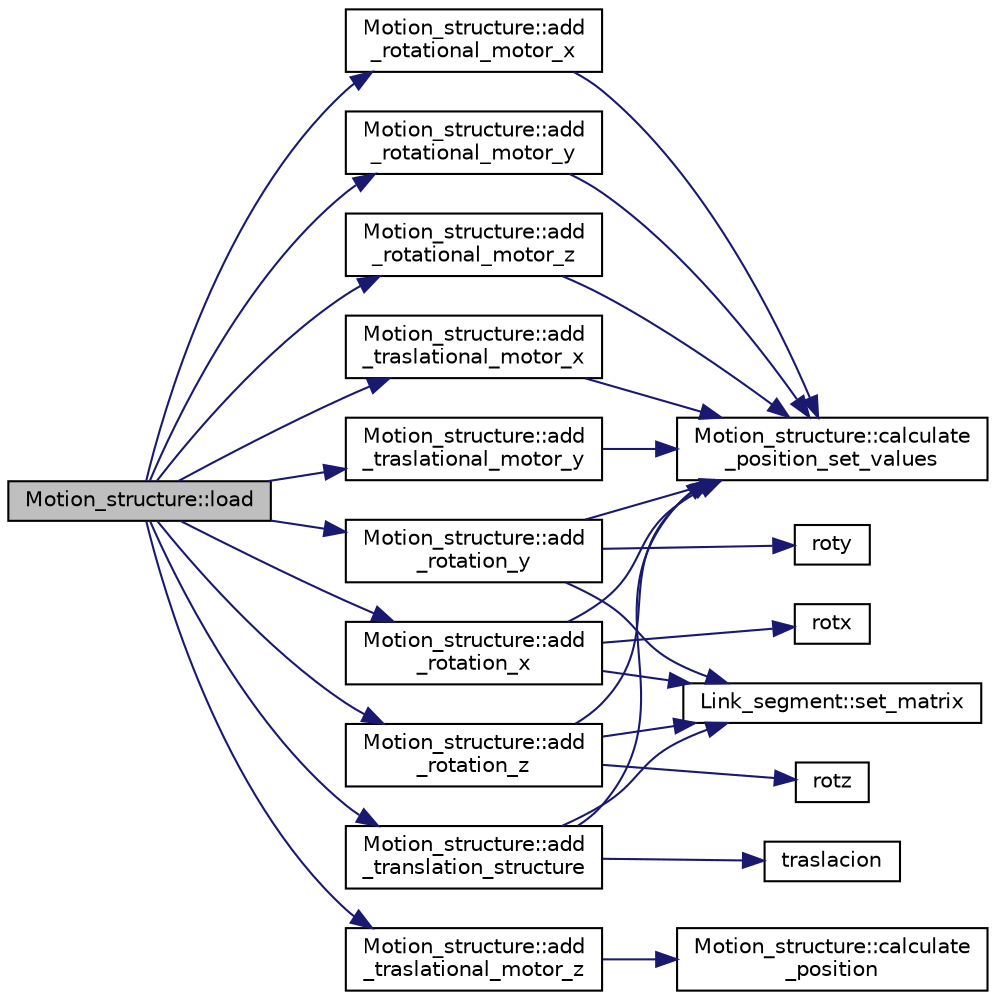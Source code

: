 digraph "Motion_structure::load"
{
  edge [fontname="Helvetica",fontsize="10",labelfontname="Helvetica",labelfontsize="10"];
  node [fontname="Helvetica",fontsize="10",shape=record];
  rankdir="LR";
  Node1 [label="Motion_structure::load",height=0.2,width=0.4,color="black", fillcolor="grey75", style="filled" fontcolor="black"];
  Node1 -> Node2 [color="midnightblue",fontsize="10",style="solid"];
  Node2 [label="Motion_structure::add\l_rotational_motor_x",height=0.2,width=0.4,color="black", fillcolor="white", style="filled",URL="$class_motion__structure.html#ac3d1406488b0806b88d9408c1a9fe12b"];
  Node2 -> Node3 [color="midnightblue",fontsize="10",style="solid"];
  Node3 [label="Motion_structure::calculate\l_position_set_values",height=0.2,width=0.4,color="black", fillcolor="white", style="filled",URL="$class_motion__structure.html#af3914223e9464c84fa894f2674604cff"];
  Node1 -> Node4 [color="midnightblue",fontsize="10",style="solid"];
  Node4 [label="Motion_structure::add\l_rotational_motor_y",height=0.2,width=0.4,color="black", fillcolor="white", style="filled",URL="$class_motion__structure.html#a7db25e8dc40c5a5fb8b91869a246b496"];
  Node4 -> Node3 [color="midnightblue",fontsize="10",style="solid"];
  Node1 -> Node5 [color="midnightblue",fontsize="10",style="solid"];
  Node5 [label="Motion_structure::add\l_rotational_motor_z",height=0.2,width=0.4,color="black", fillcolor="white", style="filled",URL="$class_motion__structure.html#af902c8a035766f08b41810fb495050f8"];
  Node5 -> Node3 [color="midnightblue",fontsize="10",style="solid"];
  Node1 -> Node6 [color="midnightblue",fontsize="10",style="solid"];
  Node6 [label="Motion_structure::add\l_traslational_motor_x",height=0.2,width=0.4,color="black", fillcolor="white", style="filled",URL="$class_motion__structure.html#a030fd7bc101347f360181619b0b71e3f"];
  Node6 -> Node3 [color="midnightblue",fontsize="10",style="solid"];
  Node1 -> Node7 [color="midnightblue",fontsize="10",style="solid"];
  Node7 [label="Motion_structure::add\l_traslational_motor_y",height=0.2,width=0.4,color="black", fillcolor="white", style="filled",URL="$class_motion__structure.html#aea04a057f109e87267fc49b46e464c42"];
  Node7 -> Node3 [color="midnightblue",fontsize="10",style="solid"];
  Node1 -> Node8 [color="midnightblue",fontsize="10",style="solid"];
  Node8 [label="Motion_structure::add\l_traslational_motor_z",height=0.2,width=0.4,color="black", fillcolor="white", style="filled",URL="$class_motion__structure.html#a071221988f557f8cf8fdc2c8e2df3398"];
  Node8 -> Node9 [color="midnightblue",fontsize="10",style="solid"];
  Node9 [label="Motion_structure::calculate\l_position",height=0.2,width=0.4,color="black", fillcolor="white", style="filled",URL="$class_motion__structure.html#abcf3119a5953ab08bf4f5ea1c4716399"];
  Node1 -> Node10 [color="midnightblue",fontsize="10",style="solid"];
  Node10 [label="Motion_structure::add\l_rotation_x",height=0.2,width=0.4,color="black", fillcolor="white", style="filled",URL="$class_motion__structure.html#aedd08d7f7fab858ad15f4bc0d265b4d5"];
  Node10 -> Node11 [color="midnightblue",fontsize="10",style="solid"];
  Node11 [label="Link_segment::set_matrix",height=0.2,width=0.4,color="black", fillcolor="white", style="filled",URL="$class_link__segment.html#adf6d3d729ec4cc4422f8a4b0550cdcd5",tooltip="Se le asigna la matriz de rotación al segmento. "];
  Node10 -> Node12 [color="midnightblue",fontsize="10",style="solid"];
  Node12 [label="rotx",height=0.2,width=0.4,color="black", fillcolor="white", style="filled",URL="$cinematica_8hpp.html#a2263d84fe00fce29bad904b5b069d2ab",tooltip="rotx(double x) Es una matriz de rotacion en el eje x que puede ser estudiada bajo el tópico matrices ..."];
  Node10 -> Node3 [color="midnightblue",fontsize="10",style="solid"];
  Node1 -> Node13 [color="midnightblue",fontsize="10",style="solid"];
  Node13 [label="Motion_structure::add\l_rotation_y",height=0.2,width=0.4,color="black", fillcolor="white", style="filled",URL="$class_motion__structure.html#afc92a8d88281379658186f100412e0ae"];
  Node13 -> Node11 [color="midnightblue",fontsize="10",style="solid"];
  Node13 -> Node14 [color="midnightblue",fontsize="10",style="solid"];
  Node14 [label="roty",height=0.2,width=0.4,color="black", fillcolor="white", style="filled",URL="$cinematica_8hpp.html#a1063cf031b38857ae0abbdf923135613",tooltip="roty(double x) Es una matriz de rotacion en el eje y que puede ser estudiada bajo el tópico matrices ..."];
  Node13 -> Node3 [color="midnightblue",fontsize="10",style="solid"];
  Node1 -> Node15 [color="midnightblue",fontsize="10",style="solid"];
  Node15 [label="Motion_structure::add\l_rotation_z",height=0.2,width=0.4,color="black", fillcolor="white", style="filled",URL="$class_motion__structure.html#ad37ffab28b32f2f88e0a3d556c876318"];
  Node15 -> Node11 [color="midnightblue",fontsize="10",style="solid"];
  Node15 -> Node16 [color="midnightblue",fontsize="10",style="solid"];
  Node16 [label="rotz",height=0.2,width=0.4,color="black", fillcolor="white", style="filled",URL="$cinematica_8hpp.html#a1cdd39401de5aaec1ea83de449c9fddd",tooltip="rotx(double x) Es una matriz de rotacion en el eje z que puede ser estudiada bajo el tópico matrices ..."];
  Node15 -> Node3 [color="midnightblue",fontsize="10",style="solid"];
  Node1 -> Node17 [color="midnightblue",fontsize="10",style="solid"];
  Node17 [label="Motion_structure::add\l_translation_structure",height=0.2,width=0.4,color="black", fillcolor="white", style="filled",URL="$class_motion__structure.html#af1286c27937cdad91bb8ef6ef39e0ff5"];
  Node17 -> Node11 [color="midnightblue",fontsize="10",style="solid"];
  Node17 -> Node18 [color="midnightblue",fontsize="10",style="solid"];
  Node18 [label="traslacion",height=0.2,width=0.4,color="black", fillcolor="white", style="filled",URL="$cinematica_8hpp.html#acdc16012e781c5323778767333faf915",tooltip="traslacion(double x,double y,double z) Es una matriz de traslación estudiada bajo el tópico de matric..."];
  Node17 -> Node3 [color="midnightblue",fontsize="10",style="solid"];
}
